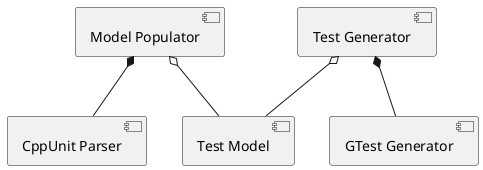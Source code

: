 @startuml
[Model Populator] *-- [CppUnit Parser]
[Model Populator] o-- [Test Model]
[Test Generator] o-- [Test Model]
[Test Generator] *-- [GTest Generator]
@enduml